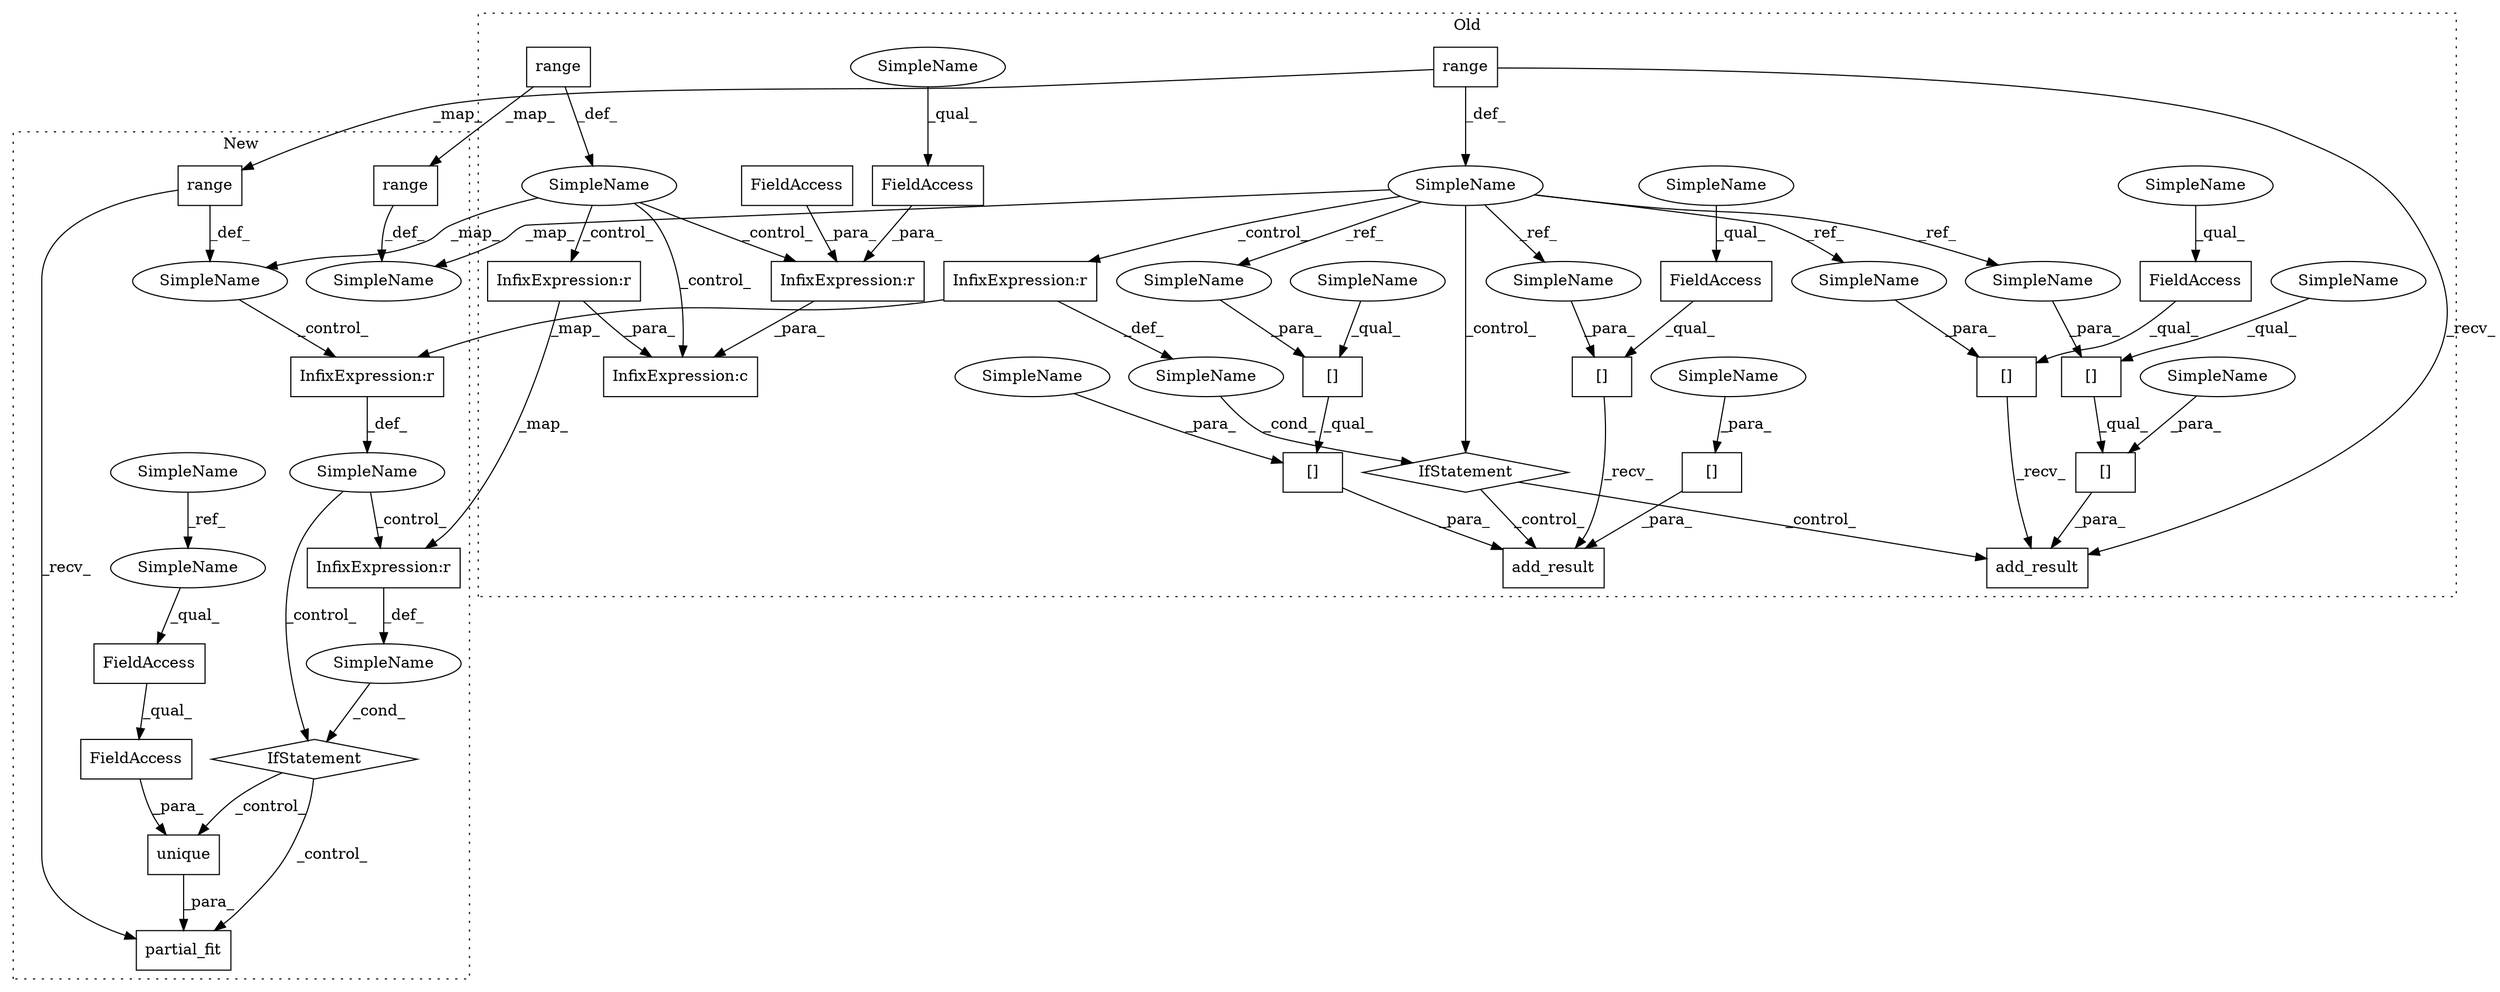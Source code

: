 digraph G {
subgraph cluster0 {
1 [label="add_result" a="32" s="4685,4717" l="11,1" shape="box"];
3 [label="SimpleName" a="42" s="4151" l="1" shape="ellipse"];
5 [label="InfixExpression:r" a="27" s="4330" l="4" shape="box"];
7 [label="[]" a="2" s="4696,4699" l="2,1" shape="box"];
10 [label="range" a="32" s="4155,4174" l="6,1" shape="box"];
12 [label="[]" a="2" s="4569,4598" l="28,1" shape="box"];
14 [label="SimpleName" a="42" s="" l="" shape="ellipse"];
15 [label="add_result" a="32" s="4600,4632" l="11,1" shape="box"];
16 [label="[]" a="2" s="4616,4631" l="14,1" shape="box"];
17 [label="FieldAccess" a="22" s="4569" l="27" shape="box"];
18 [label="[]" a="2" s="4651,4683" l="31,1" shape="box"];
19 [label="FieldAccess" a="22" s="4651" l="30" shape="box"];
20 [label="[]" a="2" s="4701,4716" l="14,1" shape="box"];
24 [label="[]" a="2" s="4616,4628" l="11,1" shape="box"];
25 [label="[]" a="2" s="4701,4713" l="11,1" shape="box"];
26 [label="FieldAccess" a="22" s="2811" l="15" shape="box"];
27 [label="InfixExpression:r" a="27" s="2826" l="4" shape="box"];
28 [label="range" a="32" s="2729,2748" l="6,1" shape="box"];
30 [label="InfixExpression:c" a="27" s="2806" l="4" shape="box"];
32 [label="InfixExpression:r" a="27" s="2781" l="4" shape="box"];
33 [label="FieldAccess" a="22" s="2830" l="33" shape="box"];
34 [label="SimpleName" a="42" s="2725" l="1" shape="ellipse"];
36 [label="IfStatement" a="25" s="4311,4358" l="4,2" shape="diamond"];
38 [label="SimpleName" a="42" s="4682" l="1" shape="ellipse"];
39 [label="SimpleName" a="42" s="4627" l="1" shape="ellipse"];
40 [label="SimpleName" a="42" s="4597" l="1" shape="ellipse"];
41 [label="SimpleName" a="42" s="4712" l="1" shape="ellipse"];
42 [label="SimpleName" a="42" s="4630" l="1" shape="ellipse"];
43 [label="SimpleName" a="42" s="4698" l="1" shape="ellipse"];
44 [label="SimpleName" a="42" s="4715" l="1" shape="ellipse"];
46 [label="SimpleName" a="42" s="4651" l="4" shape="ellipse"];
47 [label="SimpleName" a="42" s="4569" l="4" shape="ellipse"];
48 [label="SimpleName" a="42" s="2811" l="4" shape="ellipse"];
49 [label="SimpleName" a="42" s="4701" l="10" shape="ellipse"];
50 [label="SimpleName" a="42" s="4616" l="10" shape="ellipse"];
label = "Old";
style="dotted";
}
subgraph cluster1 {
2 [label="IfStatement" a="25" s="2925,2985" l="4,2" shape="diamond"];
4 [label="SimpleName" a="42" s="4280" l="1" shape="ellipse"];
6 [label="InfixExpression:r" a="27" s="2801" l="4" shape="box"];
8 [label="SimpleName" a="42" s="" l="" shape="ellipse"];
9 [label="unique" a="32" s="3029,3061" l="7,1" shape="box"];
11 [label="range" a="32" s="2750,2769" l="6,1" shape="box"];
13 [label="partial_fit" a="32" s="3013,3062" l="12,1" shape="box"];
21 [label="FieldAccess" a="22" s="3036" l="25" shape="box"];
22 [label="FieldAccess" a="22" s="3036" l="11" shape="box"];
23 [label="SimpleName" a="42" s="1906" l="4" shape="ellipse"];
29 [label="range" a="32" s="4284,4303" l="6,1" shape="box"];
31 [label="InfixExpression:r" a="27" s="2944" l="4" shape="box"];
35 [label="SimpleName" a="42" s="2746" l="1" shape="ellipse"];
37 [label="SimpleName" a="42" s="" l="" shape="ellipse"];
45 [label="SimpleName" a="42" s="3036" l="4" shape="ellipse"];
label = "New";
style="dotted";
}
2 -> 13 [label="_control_"];
2 -> 9 [label="_control_"];
3 -> 39 [label="_ref_"];
3 -> 5 [label="_control_"];
3 -> 41 [label="_ref_"];
3 -> 40 [label="_ref_"];
3 -> 4 [label="_map_"];
3 -> 36 [label="_control_"];
3 -> 38 [label="_ref_"];
5 -> 6 [label="_map_"];
5 -> 14 [label="_def_"];
6 -> 37 [label="_def_"];
7 -> 1 [label="_para_"];
8 -> 2 [label="_cond_"];
9 -> 13 [label="_para_"];
10 -> 3 [label="_def_"];
10 -> 11 [label="_map_"];
10 -> 15 [label="_recv_"];
11 -> 13 [label="_recv_"];
11 -> 35 [label="_def_"];
12 -> 15 [label="_recv_"];
14 -> 36 [label="_cond_"];
16 -> 15 [label="_para_"];
17 -> 12 [label="_qual_"];
18 -> 1 [label="_recv_"];
19 -> 18 [label="_qual_"];
20 -> 1 [label="_para_"];
21 -> 9 [label="_para_"];
22 -> 21 [label="_qual_"];
23 -> 45 [label="_ref_"];
24 -> 16 [label="_qual_"];
25 -> 20 [label="_qual_"];
26 -> 27 [label="_para_"];
27 -> 30 [label="_para_"];
28 -> 29 [label="_map_"];
28 -> 34 [label="_def_"];
29 -> 4 [label="_def_"];
31 -> 8 [label="_def_"];
32 -> 30 [label="_para_"];
32 -> 31 [label="_map_"];
33 -> 27 [label="_para_"];
34 -> 27 [label="_control_"];
34 -> 30 [label="_control_"];
34 -> 32 [label="_control_"];
34 -> 35 [label="_map_"];
35 -> 6 [label="_control_"];
36 -> 15 [label="_control_"];
36 -> 1 [label="_control_"];
37 -> 31 [label="_control_"];
37 -> 2 [label="_control_"];
38 -> 18 [label="_para_"];
39 -> 24 [label="_para_"];
40 -> 12 [label="_para_"];
41 -> 25 [label="_para_"];
42 -> 16 [label="_para_"];
43 -> 7 [label="_para_"];
44 -> 20 [label="_para_"];
45 -> 22 [label="_qual_"];
46 -> 19 [label="_qual_"];
47 -> 17 [label="_qual_"];
48 -> 26 [label="_qual_"];
49 -> 25 [label="_qual_"];
50 -> 24 [label="_qual_"];
}